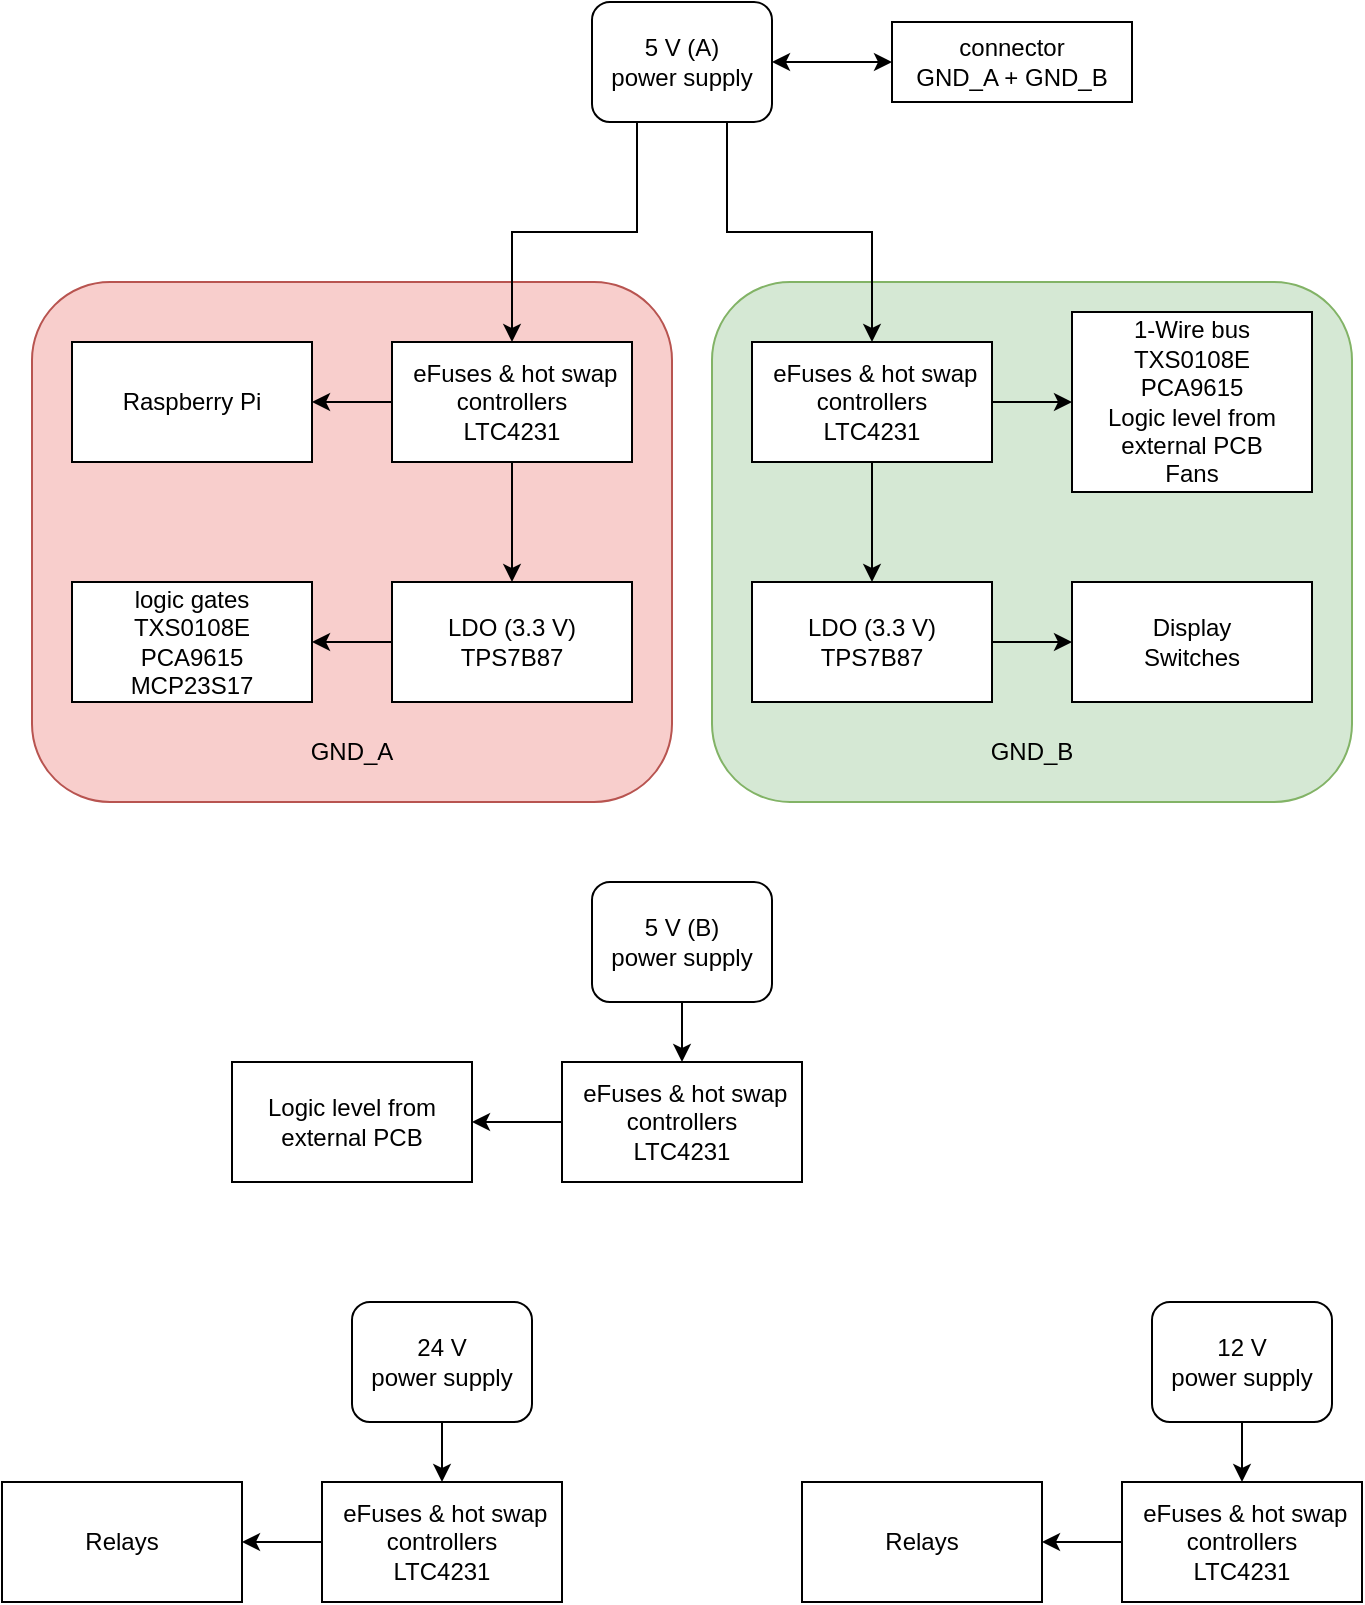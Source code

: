 <mxfile version="20.7.4" type="device"><diagram id="P6jTNe954Y2r3UF8Cw4U" name="Page-1"><mxGraphModel dx="1434" dy="796" grid="1" gridSize="10" guides="1" tooltips="1" connect="1" arrows="1" fold="1" page="1" pageScale="1" pageWidth="827" pageHeight="1169" math="0" shadow="0"><root><mxCell id="0"/><mxCell id="1" parent="0"/><mxCell id="0YUh6TE-cCJoijtgwiVZ-22" value="" style="rounded=1;whiteSpace=wrap;html=1;fillColor=#d5e8d4;strokeColor=#82b366;" parent="1" vertex="1"><mxGeometry x="410" y="210" width="320" height="260" as="geometry"/></mxCell><mxCell id="0YUh6TE-cCJoijtgwiVZ-21" value="" style="rounded=1;whiteSpace=wrap;html=1;fillColor=#f8cecc;strokeColor=#b85450;" parent="1" vertex="1"><mxGeometry x="70" y="210" width="320" height="260" as="geometry"/></mxCell><mxCell id="0YUh6TE-cCJoijtgwiVZ-7" style="edgeStyle=orthogonalEdgeStyle;rounded=0;orthogonalLoop=1;jettySize=auto;html=1;exitX=0.75;exitY=1;exitDx=0;exitDy=0;entryX=0.5;entryY=0;entryDx=0;entryDy=0;" parent="1" source="0YUh6TE-cCJoijtgwiVZ-1" target="0YUh6TE-cCJoijtgwiVZ-3" edge="1"><mxGeometry relative="1" as="geometry"/></mxCell><mxCell id="0YUh6TE-cCJoijtgwiVZ-8" style="edgeStyle=orthogonalEdgeStyle;rounded=0;orthogonalLoop=1;jettySize=auto;html=1;exitX=0.25;exitY=1;exitDx=0;exitDy=0;entryX=0.5;entryY=0;entryDx=0;entryDy=0;" parent="1" source="0YUh6TE-cCJoijtgwiVZ-1" target="0YUh6TE-cCJoijtgwiVZ-2" edge="1"><mxGeometry relative="1" as="geometry"/></mxCell><mxCell id="0YUh6TE-cCJoijtgwiVZ-28" style="edgeStyle=orthogonalEdgeStyle;rounded=0;orthogonalLoop=1;jettySize=auto;html=1;exitX=1;exitY=0.5;exitDx=0;exitDy=0;entryX=0;entryY=0.5;entryDx=0;entryDy=0;startArrow=classic;startFill=1;" parent="1" source="0YUh6TE-cCJoijtgwiVZ-1" target="0YUh6TE-cCJoijtgwiVZ-25" edge="1"><mxGeometry relative="1" as="geometry"/></mxCell><mxCell id="0YUh6TE-cCJoijtgwiVZ-1" value="5 V (A)&lt;br&gt;power supply" style="rounded=1;whiteSpace=wrap;html=1;" parent="1" vertex="1"><mxGeometry x="350" y="70" width="90" height="60" as="geometry"/></mxCell><mxCell id="0YUh6TE-cCJoijtgwiVZ-13" style="edgeStyle=orthogonalEdgeStyle;rounded=0;orthogonalLoop=1;jettySize=auto;html=1;exitX=0;exitY=0.5;exitDx=0;exitDy=0;entryX=1;entryY=0.5;entryDx=0;entryDy=0;" parent="1" source="0YUh6TE-cCJoijtgwiVZ-2" target="0YUh6TE-cCJoijtgwiVZ-11" edge="1"><mxGeometry relative="1" as="geometry"/></mxCell><mxCell id="0YUh6TE-cCJoijtgwiVZ-20" style="edgeStyle=orthogonalEdgeStyle;rounded=0;orthogonalLoop=1;jettySize=auto;html=1;exitX=0.5;exitY=1;exitDx=0;exitDy=0;entryX=0.5;entryY=0;entryDx=0;entryDy=0;" parent="1" source="0YUh6TE-cCJoijtgwiVZ-2" target="0YUh6TE-cCJoijtgwiVZ-4" edge="1"><mxGeometry relative="1" as="geometry"/></mxCell><mxCell id="0YUh6TE-cCJoijtgwiVZ-2" value="&amp;nbsp;eFuses &amp;amp; hot swap controllers&lt;br&gt;LTC4231" style="rounded=0;whiteSpace=wrap;html=1;" parent="1" vertex="1"><mxGeometry x="250" y="240" width="120" height="60" as="geometry"/></mxCell><mxCell id="0YUh6TE-cCJoijtgwiVZ-14" style="edgeStyle=orthogonalEdgeStyle;rounded=0;orthogonalLoop=1;jettySize=auto;html=1;exitX=1;exitY=0.5;exitDx=0;exitDy=0;" parent="1" source="0YUh6TE-cCJoijtgwiVZ-3" target="0YUh6TE-cCJoijtgwiVZ-12" edge="1"><mxGeometry relative="1" as="geometry"/></mxCell><mxCell id="0YUh6TE-cCJoijtgwiVZ-19" style="edgeStyle=orthogonalEdgeStyle;rounded=0;orthogonalLoop=1;jettySize=auto;html=1;exitX=0.5;exitY=1;exitDx=0;exitDy=0;entryX=0.5;entryY=0;entryDx=0;entryDy=0;" parent="1" source="0YUh6TE-cCJoijtgwiVZ-3" target="0YUh6TE-cCJoijtgwiVZ-5" edge="1"><mxGeometry relative="1" as="geometry"/></mxCell><mxCell id="0YUh6TE-cCJoijtgwiVZ-3" value="&amp;nbsp;eFuses &amp;amp; hot swap controllers&lt;br&gt;LTC4231" style="rounded=0;whiteSpace=wrap;html=1;" parent="1" vertex="1"><mxGeometry x="430" y="240" width="120" height="60" as="geometry"/></mxCell><mxCell id="0YUh6TE-cCJoijtgwiVZ-16" style="edgeStyle=orthogonalEdgeStyle;rounded=0;orthogonalLoop=1;jettySize=auto;html=1;entryX=1;entryY=0.5;entryDx=0;entryDy=0;" parent="1" source="0YUh6TE-cCJoijtgwiVZ-4" target="0YUh6TE-cCJoijtgwiVZ-15" edge="1"><mxGeometry relative="1" as="geometry"/></mxCell><mxCell id="0YUh6TE-cCJoijtgwiVZ-4" value="LDO (3.3 V)&lt;br&gt;TPS7B87" style="rounded=0;whiteSpace=wrap;html=1;" parent="1" vertex="1"><mxGeometry x="250" y="360" width="120" height="60" as="geometry"/></mxCell><mxCell id="0YUh6TE-cCJoijtgwiVZ-18" style="edgeStyle=orthogonalEdgeStyle;rounded=0;orthogonalLoop=1;jettySize=auto;html=1;exitX=1;exitY=0.5;exitDx=0;exitDy=0;entryX=0;entryY=0.5;entryDx=0;entryDy=0;" parent="1" source="0YUh6TE-cCJoijtgwiVZ-5" target="0YUh6TE-cCJoijtgwiVZ-17" edge="1"><mxGeometry relative="1" as="geometry"/></mxCell><mxCell id="0YUh6TE-cCJoijtgwiVZ-5" value="LDO&amp;nbsp;(3.3 V)&lt;br&gt;TPS7B87" style="rounded=0;whiteSpace=wrap;html=1;" parent="1" vertex="1"><mxGeometry x="430" y="360" width="120" height="60" as="geometry"/></mxCell><mxCell id="0YUh6TE-cCJoijtgwiVZ-11" value="Raspberry Pi" style="rounded=0;whiteSpace=wrap;html=1;" parent="1" vertex="1"><mxGeometry x="90" y="240" width="120" height="60" as="geometry"/></mxCell><mxCell id="0YUh6TE-cCJoijtgwiVZ-12" value="&lt;div&gt;1-Wire bus&lt;/div&gt;&lt;div&gt;TXS0108E&lt;/div&gt;&lt;div&gt;PCA9615&lt;/div&gt;&lt;div&gt;Logic level from external PCB&lt;br&gt;&lt;/div&gt;&lt;div&gt;Fans&lt;/div&gt;" style="rounded=0;whiteSpace=wrap;html=1;" parent="1" vertex="1"><mxGeometry x="590" y="225" width="120" height="90" as="geometry"/></mxCell><mxCell id="0YUh6TE-cCJoijtgwiVZ-15" value="&lt;div&gt;logic gates&lt;/div&gt;&lt;div&gt;TXS0108E&lt;/div&gt;&lt;div&gt;PCA9615&lt;/div&gt;&lt;div&gt;MCP23S17&lt;/div&gt;" style="rounded=0;whiteSpace=wrap;html=1;" parent="1" vertex="1"><mxGeometry x="90" y="360" width="120" height="60" as="geometry"/></mxCell><mxCell id="0YUh6TE-cCJoijtgwiVZ-17" value="&lt;div&gt;Display&lt;/div&gt;&lt;div&gt;Switches&lt;/div&gt;" style="rounded=0;whiteSpace=wrap;html=1;" parent="1" vertex="1"><mxGeometry x="590" y="360" width="120" height="60" as="geometry"/></mxCell><mxCell id="0YUh6TE-cCJoijtgwiVZ-23" value="GND_A" style="text;html=1;strokeColor=none;fillColor=none;align=center;verticalAlign=middle;whiteSpace=wrap;rounded=0;fontColor=#000000;" parent="1" vertex="1"><mxGeometry x="200" y="430" width="60" height="30" as="geometry"/></mxCell><mxCell id="0YUh6TE-cCJoijtgwiVZ-24" value="GND_B" style="text;html=1;strokeColor=none;fillColor=none;align=center;verticalAlign=middle;whiteSpace=wrap;rounded=0;fontColor=#000000;" parent="1" vertex="1"><mxGeometry x="540" y="430" width="60" height="30" as="geometry"/></mxCell><mxCell id="0YUh6TE-cCJoijtgwiVZ-27" value="" style="group" parent="1" vertex="1" connectable="0"><mxGeometry x="500" y="80" width="120" height="40" as="geometry"/></mxCell><mxCell id="0YUh6TE-cCJoijtgwiVZ-25" value="" style="rounded=0;whiteSpace=wrap;html=1;" parent="0YUh6TE-cCJoijtgwiVZ-27" vertex="1"><mxGeometry width="120" height="40" as="geometry"/></mxCell><mxCell id="0YUh6TE-cCJoijtgwiVZ-26" value="connector&lt;br&gt;GND_A + GND_B" style="text;html=1;strokeColor=none;fillColor=none;align=center;verticalAlign=middle;whiteSpace=wrap;rounded=0;" parent="0YUh6TE-cCJoijtgwiVZ-27" vertex="1"><mxGeometry x="10" y="5" width="100" height="30" as="geometry"/></mxCell><mxCell id="0q9x9oherd18sQlx31y4-10" style="edgeStyle=orthogonalEdgeStyle;rounded=0;orthogonalLoop=1;jettySize=auto;html=1;exitX=0.5;exitY=1;exitDx=0;exitDy=0;entryX=0.5;entryY=0;entryDx=0;entryDy=0;" edge="1" parent="1" source="0q9x9oherd18sQlx31y4-1" target="0q9x9oherd18sQlx31y4-3"><mxGeometry relative="1" as="geometry"/></mxCell><mxCell id="0q9x9oherd18sQlx31y4-1" value="24 V&lt;br&gt;power supply" style="rounded=1;whiteSpace=wrap;html=1;" vertex="1" parent="1"><mxGeometry x="230" y="720" width="90" height="60" as="geometry"/></mxCell><mxCell id="0q9x9oherd18sQlx31y4-11" style="edgeStyle=orthogonalEdgeStyle;rounded=0;orthogonalLoop=1;jettySize=auto;html=1;exitX=0.5;exitY=1;exitDx=0;exitDy=0;entryX=0.5;entryY=0;entryDx=0;entryDy=0;" edge="1" parent="1" source="0q9x9oherd18sQlx31y4-2" target="0q9x9oherd18sQlx31y4-4"><mxGeometry relative="1" as="geometry"/></mxCell><mxCell id="0q9x9oherd18sQlx31y4-2" value="12 V&lt;br&gt;power supply" style="rounded=1;whiteSpace=wrap;html=1;" vertex="1" parent="1"><mxGeometry x="630" y="720" width="90" height="60" as="geometry"/></mxCell><mxCell id="0q9x9oherd18sQlx31y4-13" style="edgeStyle=orthogonalEdgeStyle;rounded=0;orthogonalLoop=1;jettySize=auto;html=1;exitX=0;exitY=0.5;exitDx=0;exitDy=0;entryX=1;entryY=0.5;entryDx=0;entryDy=0;" edge="1" parent="1" source="0q9x9oherd18sQlx31y4-3" target="0q9x9oherd18sQlx31y4-5"><mxGeometry relative="1" as="geometry"/></mxCell><mxCell id="0q9x9oherd18sQlx31y4-3" value="&amp;nbsp;eFuses &amp;amp; hot swap controllers&lt;br&gt;LTC4231" style="rounded=0;whiteSpace=wrap;html=1;" vertex="1" parent="1"><mxGeometry x="215" y="810" width="120" height="60" as="geometry"/></mxCell><mxCell id="0q9x9oherd18sQlx31y4-12" style="edgeStyle=orthogonalEdgeStyle;rounded=0;orthogonalLoop=1;jettySize=auto;html=1;exitX=0;exitY=0.5;exitDx=0;exitDy=0;entryX=1;entryY=0.5;entryDx=0;entryDy=0;" edge="1" parent="1" source="0q9x9oherd18sQlx31y4-4" target="0q9x9oherd18sQlx31y4-6"><mxGeometry relative="1" as="geometry"/></mxCell><mxCell id="0q9x9oherd18sQlx31y4-4" value="&amp;nbsp;eFuses &amp;amp; hot swap controllers&lt;br&gt;LTC4231" style="rounded=0;whiteSpace=wrap;html=1;" vertex="1" parent="1"><mxGeometry x="615" y="810" width="120" height="60" as="geometry"/></mxCell><mxCell id="0q9x9oherd18sQlx31y4-5" value="Relays" style="rounded=0;whiteSpace=wrap;html=1;" vertex="1" parent="1"><mxGeometry x="55" y="810" width="120" height="60" as="geometry"/></mxCell><mxCell id="0q9x9oherd18sQlx31y4-6" value="Relays" style="rounded=0;whiteSpace=wrap;html=1;" vertex="1" parent="1"><mxGeometry x="455" y="810" width="120" height="60" as="geometry"/></mxCell><mxCell id="0q9x9oherd18sQlx31y4-14" style="edgeStyle=orthogonalEdgeStyle;rounded=0;orthogonalLoop=1;jettySize=auto;html=1;exitX=0.5;exitY=1;exitDx=0;exitDy=0;entryX=0.5;entryY=0;entryDx=0;entryDy=0;" edge="1" parent="1" source="0q9x9oherd18sQlx31y4-7" target="0q9x9oherd18sQlx31y4-8"><mxGeometry relative="1" as="geometry"/></mxCell><mxCell id="0q9x9oherd18sQlx31y4-7" value="5 V (B)&lt;br&gt;power supply" style="rounded=1;whiteSpace=wrap;html=1;" vertex="1" parent="1"><mxGeometry x="350" y="510" width="90" height="60" as="geometry"/></mxCell><mxCell id="0q9x9oherd18sQlx31y4-15" style="edgeStyle=orthogonalEdgeStyle;rounded=0;orthogonalLoop=1;jettySize=auto;html=1;exitX=0;exitY=0.5;exitDx=0;exitDy=0;entryX=1;entryY=0.5;entryDx=0;entryDy=0;" edge="1" parent="1" source="0q9x9oherd18sQlx31y4-8" target="0q9x9oherd18sQlx31y4-9"><mxGeometry relative="1" as="geometry"/></mxCell><mxCell id="0q9x9oherd18sQlx31y4-8" value="&amp;nbsp;eFuses &amp;amp; hot swap controllers&lt;br&gt;LTC4231" style="rounded=0;whiteSpace=wrap;html=1;" vertex="1" parent="1"><mxGeometry x="335" y="600" width="120" height="60" as="geometry"/></mxCell><mxCell id="0q9x9oherd18sQlx31y4-9" value="Logic level from external PCB" style="rounded=0;whiteSpace=wrap;html=1;" vertex="1" parent="1"><mxGeometry x="170" y="600" width="120" height="60" as="geometry"/></mxCell></root></mxGraphModel></diagram></mxfile>